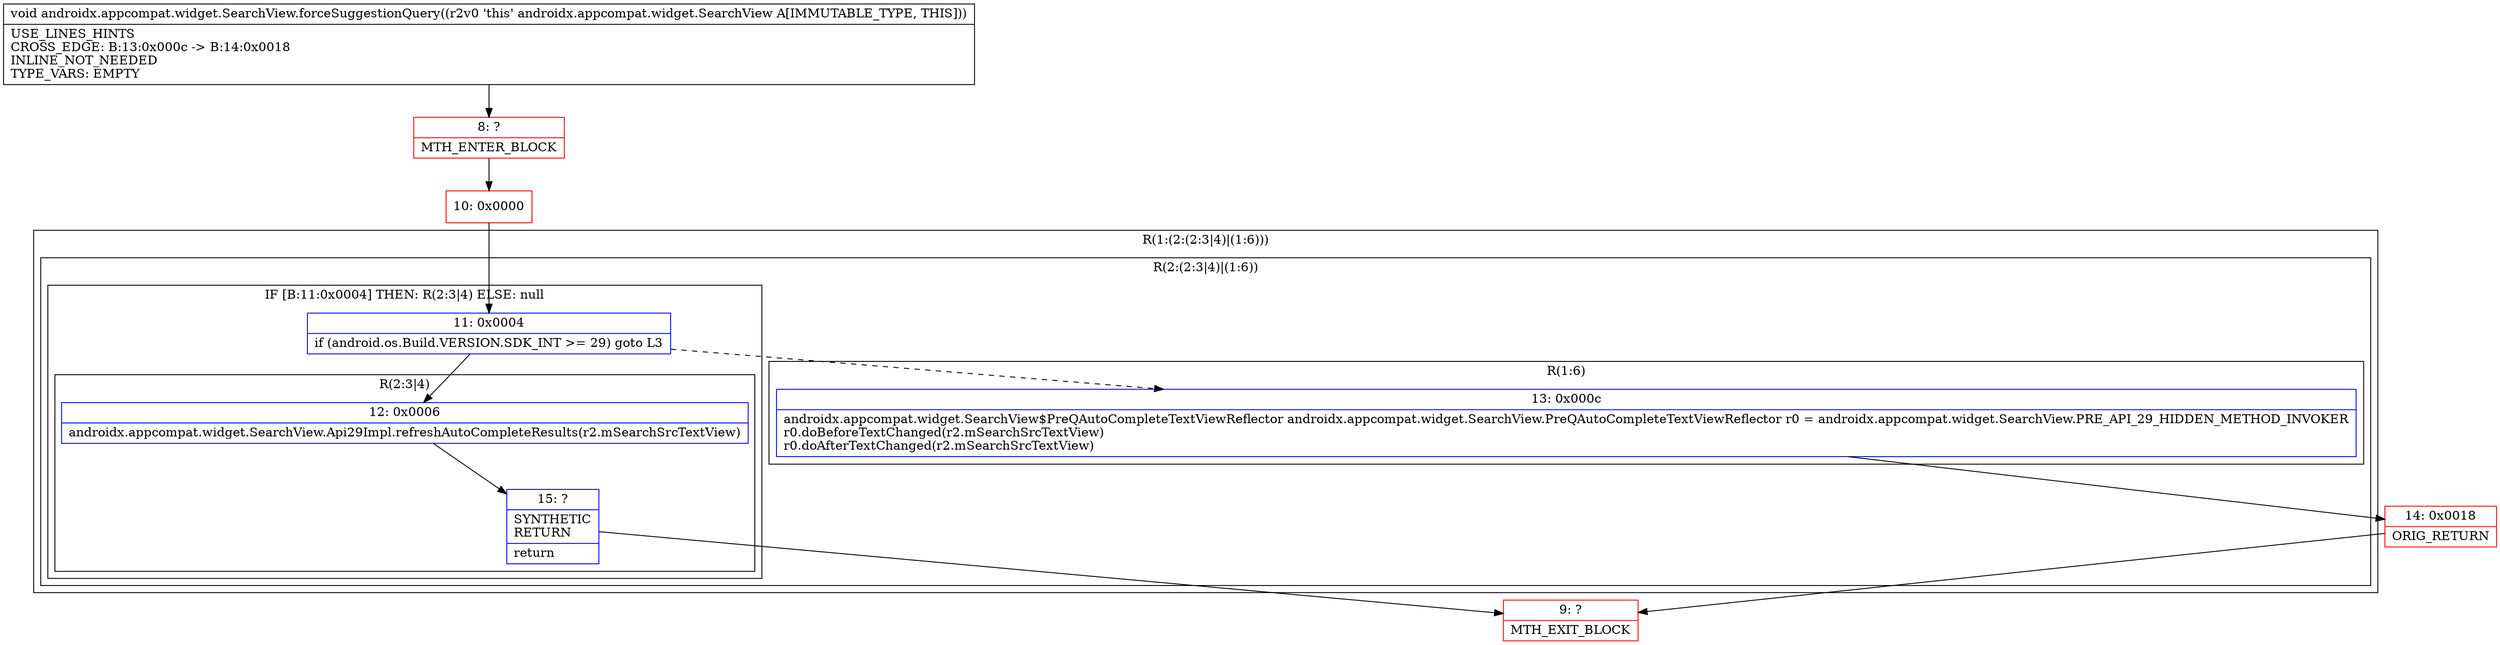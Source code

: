 digraph "CFG forandroidx.appcompat.widget.SearchView.forceSuggestionQuery()V" {
subgraph cluster_Region_1309825858 {
label = "R(1:(2:(2:3|4)|(1:6)))";
node [shape=record,color=blue];
subgraph cluster_Region_1282758939 {
label = "R(2:(2:3|4)|(1:6))";
node [shape=record,color=blue];
subgraph cluster_IfRegion_538259349 {
label = "IF [B:11:0x0004] THEN: R(2:3|4) ELSE: null";
node [shape=record,color=blue];
Node_11 [shape=record,label="{11\:\ 0x0004|if (android.os.Build.VERSION.SDK_INT \>= 29) goto L3\l}"];
subgraph cluster_Region_1585875415 {
label = "R(2:3|4)";
node [shape=record,color=blue];
Node_12 [shape=record,label="{12\:\ 0x0006|androidx.appcompat.widget.SearchView.Api29Impl.refreshAutoCompleteResults(r2.mSearchSrcTextView)\l}"];
Node_15 [shape=record,label="{15\:\ ?|SYNTHETIC\lRETURN\l|return\l}"];
}
}
subgraph cluster_Region_355155943 {
label = "R(1:6)";
node [shape=record,color=blue];
Node_13 [shape=record,label="{13\:\ 0x000c|androidx.appcompat.widget.SearchView$PreQAutoCompleteTextViewReflector androidx.appcompat.widget.SearchView.PreQAutoCompleteTextViewReflector r0 = androidx.appcompat.widget.SearchView.PRE_API_29_HIDDEN_METHOD_INVOKER\lr0.doBeforeTextChanged(r2.mSearchSrcTextView)\lr0.doAfterTextChanged(r2.mSearchSrcTextView)\l}"];
}
}
}
Node_8 [shape=record,color=red,label="{8\:\ ?|MTH_ENTER_BLOCK\l}"];
Node_10 [shape=record,color=red,label="{10\:\ 0x0000}"];
Node_9 [shape=record,color=red,label="{9\:\ ?|MTH_EXIT_BLOCK\l}"];
Node_14 [shape=record,color=red,label="{14\:\ 0x0018|ORIG_RETURN\l}"];
MethodNode[shape=record,label="{void androidx.appcompat.widget.SearchView.forceSuggestionQuery((r2v0 'this' androidx.appcompat.widget.SearchView A[IMMUTABLE_TYPE, THIS]))  | USE_LINES_HINTS\lCROSS_EDGE: B:13:0x000c \-\> B:14:0x0018\lINLINE_NOT_NEEDED\lTYPE_VARS: EMPTY\l}"];
MethodNode -> Node_8;Node_11 -> Node_12;
Node_11 -> Node_13[style=dashed];
Node_12 -> Node_15;
Node_15 -> Node_9;
Node_13 -> Node_14;
Node_8 -> Node_10;
Node_10 -> Node_11;
Node_14 -> Node_9;
}

